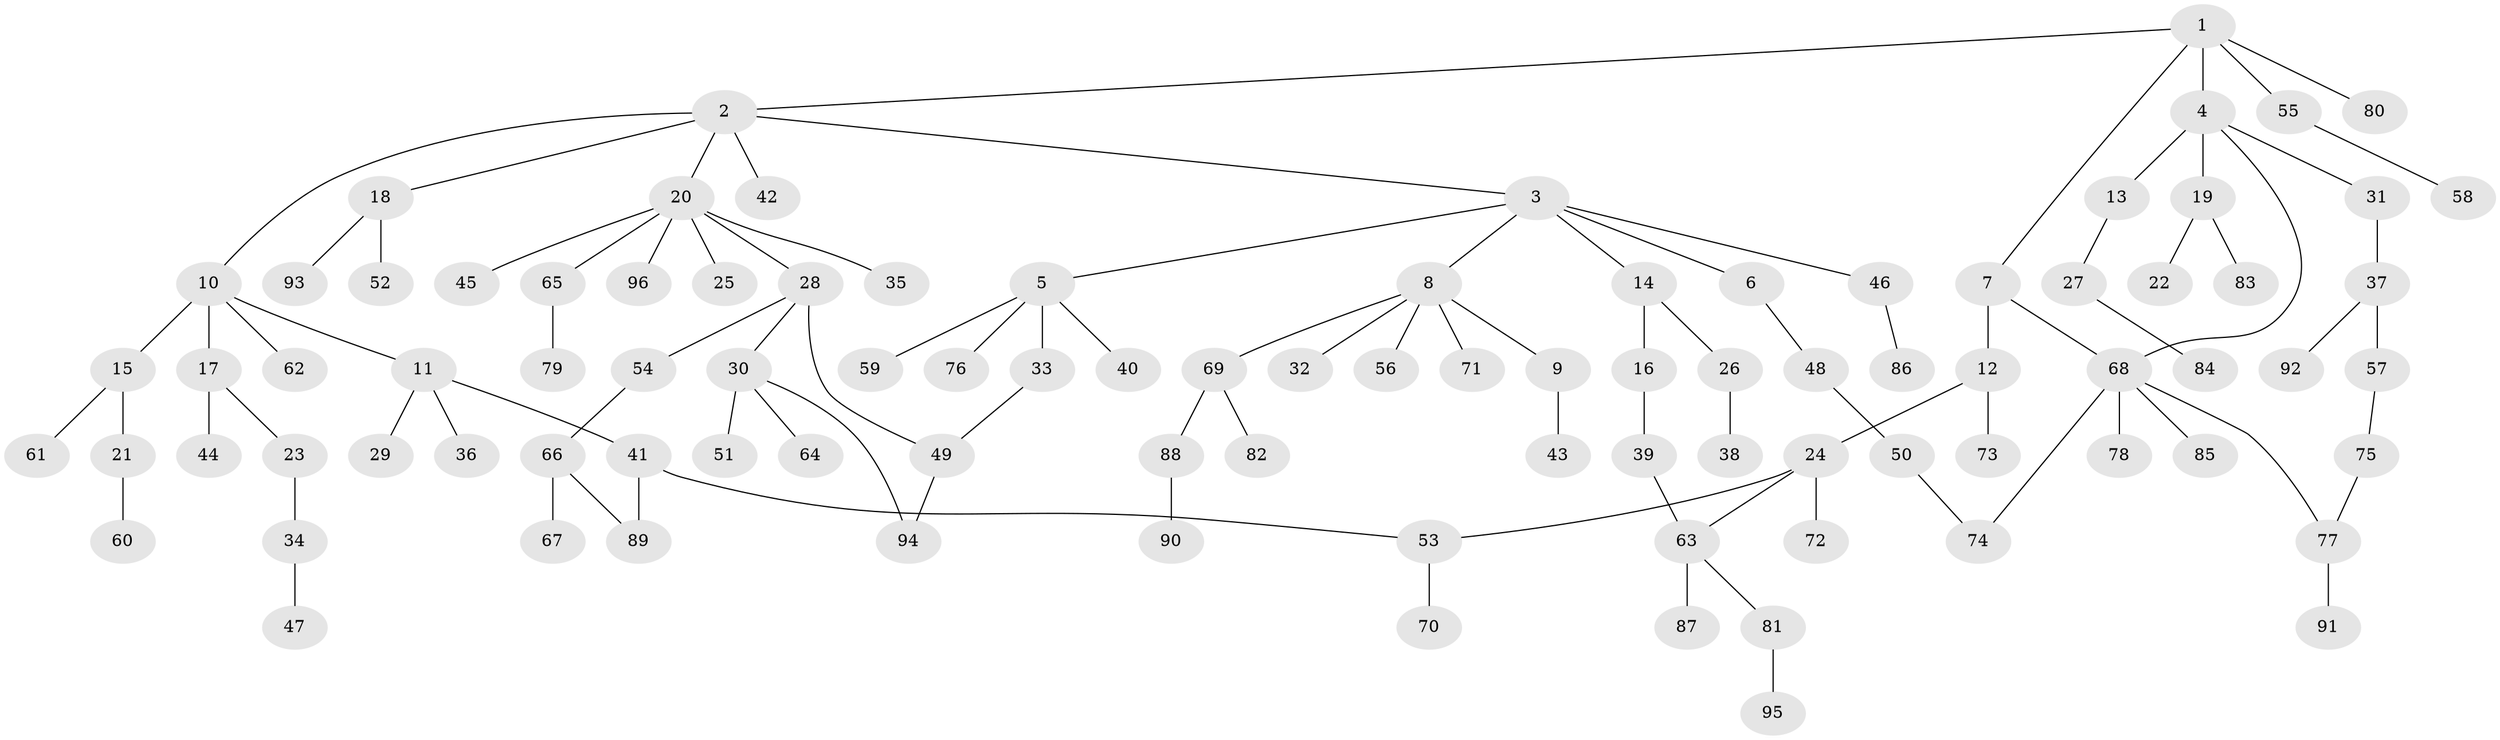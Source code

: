 // coarse degree distribution, {7: 0.03225806451612903, 5: 0.03225806451612903, 4: 0.0967741935483871, 2: 0.1935483870967742, 6: 0.03225806451612903, 1: 0.5, 3: 0.11290322580645161}
// Generated by graph-tools (version 1.1) at 2025/41/03/06/25 10:41:25]
// undirected, 96 vertices, 103 edges
graph export_dot {
graph [start="1"]
  node [color=gray90,style=filled];
  1;
  2;
  3;
  4;
  5;
  6;
  7;
  8;
  9;
  10;
  11;
  12;
  13;
  14;
  15;
  16;
  17;
  18;
  19;
  20;
  21;
  22;
  23;
  24;
  25;
  26;
  27;
  28;
  29;
  30;
  31;
  32;
  33;
  34;
  35;
  36;
  37;
  38;
  39;
  40;
  41;
  42;
  43;
  44;
  45;
  46;
  47;
  48;
  49;
  50;
  51;
  52;
  53;
  54;
  55;
  56;
  57;
  58;
  59;
  60;
  61;
  62;
  63;
  64;
  65;
  66;
  67;
  68;
  69;
  70;
  71;
  72;
  73;
  74;
  75;
  76;
  77;
  78;
  79;
  80;
  81;
  82;
  83;
  84;
  85;
  86;
  87;
  88;
  89;
  90;
  91;
  92;
  93;
  94;
  95;
  96;
  1 -- 2;
  1 -- 4;
  1 -- 7;
  1 -- 55;
  1 -- 80;
  2 -- 3;
  2 -- 10;
  2 -- 18;
  2 -- 20;
  2 -- 42;
  3 -- 5;
  3 -- 6;
  3 -- 8;
  3 -- 14;
  3 -- 46;
  4 -- 13;
  4 -- 19;
  4 -- 31;
  4 -- 68;
  5 -- 33;
  5 -- 40;
  5 -- 59;
  5 -- 76;
  6 -- 48;
  7 -- 12;
  7 -- 68;
  8 -- 9;
  8 -- 32;
  8 -- 56;
  8 -- 69;
  8 -- 71;
  9 -- 43;
  10 -- 11;
  10 -- 15;
  10 -- 17;
  10 -- 62;
  11 -- 29;
  11 -- 36;
  11 -- 41;
  12 -- 24;
  12 -- 73;
  13 -- 27;
  14 -- 16;
  14 -- 26;
  15 -- 21;
  15 -- 61;
  16 -- 39;
  17 -- 23;
  17 -- 44;
  18 -- 52;
  18 -- 93;
  19 -- 22;
  19 -- 83;
  20 -- 25;
  20 -- 28;
  20 -- 35;
  20 -- 45;
  20 -- 65;
  20 -- 96;
  21 -- 60;
  23 -- 34;
  24 -- 53;
  24 -- 72;
  24 -- 63;
  26 -- 38;
  27 -- 84;
  28 -- 30;
  28 -- 54;
  28 -- 49;
  30 -- 51;
  30 -- 64;
  30 -- 94;
  31 -- 37;
  33 -- 49;
  34 -- 47;
  37 -- 57;
  37 -- 92;
  39 -- 63;
  41 -- 89;
  41 -- 53;
  46 -- 86;
  48 -- 50;
  49 -- 94;
  50 -- 74;
  53 -- 70;
  54 -- 66;
  55 -- 58;
  57 -- 75;
  63 -- 81;
  63 -- 87;
  65 -- 79;
  66 -- 67;
  66 -- 89;
  68 -- 78;
  68 -- 85;
  68 -- 77;
  68 -- 74;
  69 -- 82;
  69 -- 88;
  75 -- 77;
  77 -- 91;
  81 -- 95;
  88 -- 90;
}
